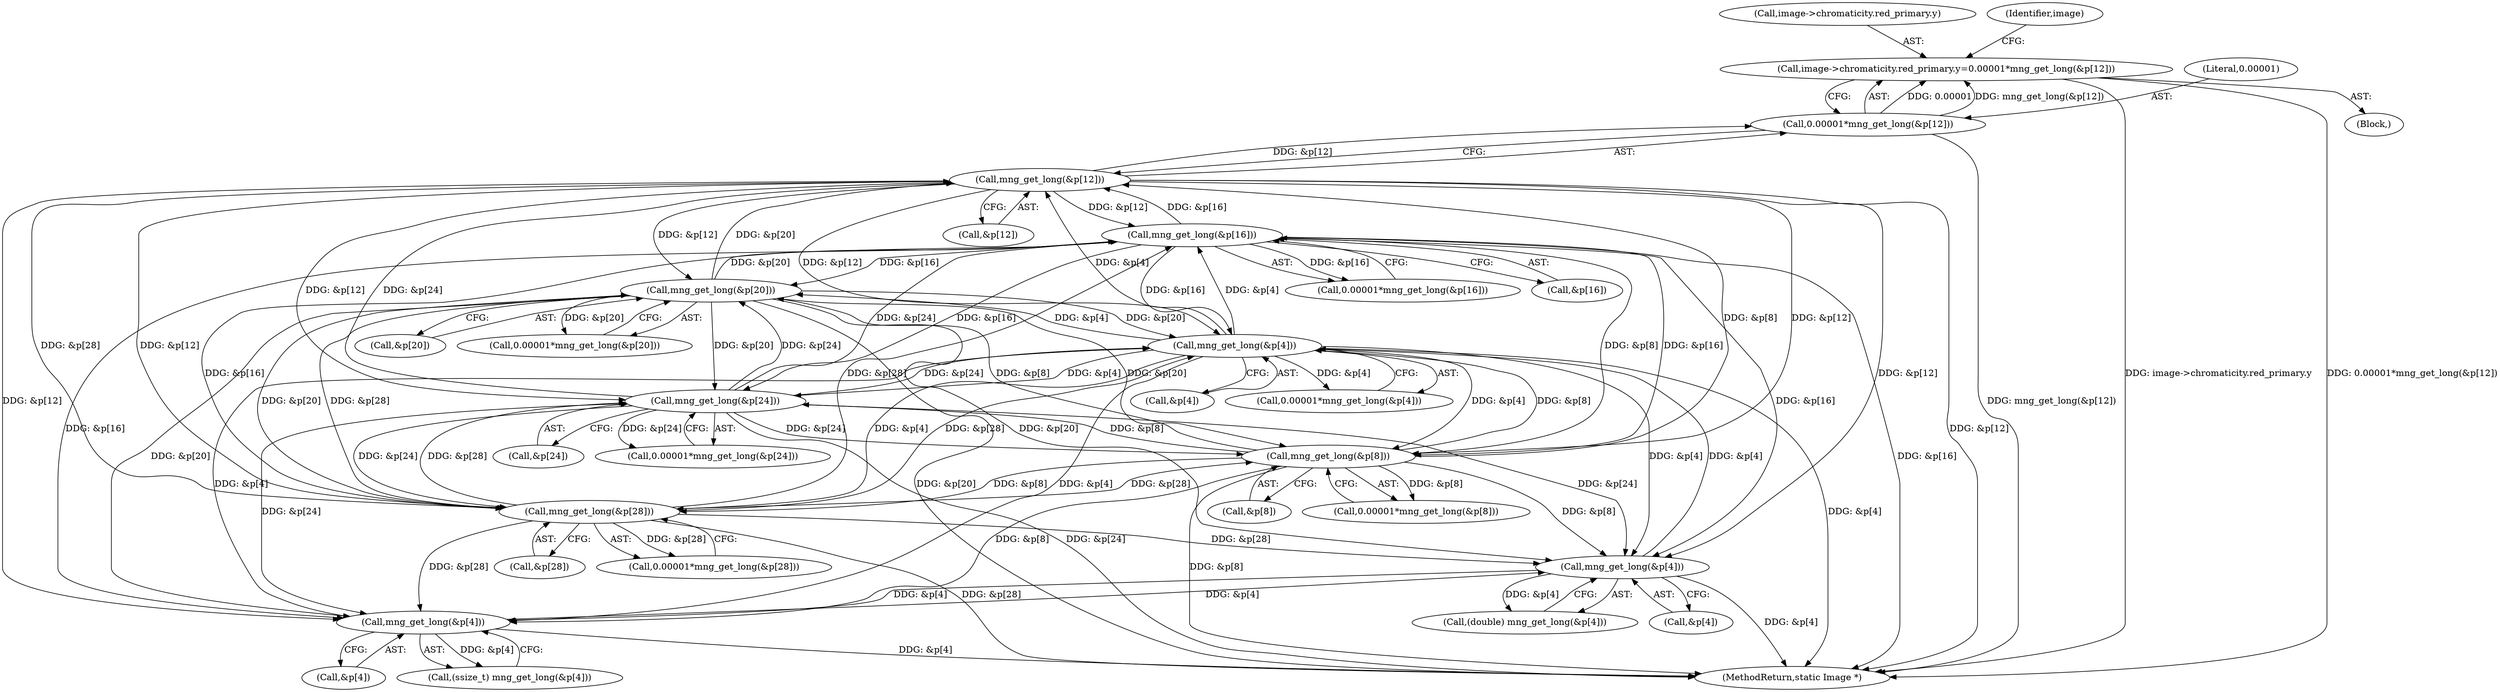 digraph "0_ImageMagick_9eedb5660f1704cde8e8cd784c5c2a09dd2fd60f@pointer" {
"1001232" [label="(Call,image->chromaticity.red_primary.y=0.00001*mng_get_long(&p[12]))"];
"1001240" [label="(Call,0.00001*mng_get_long(&p[12]))"];
"1001242" [label="(Call,mng_get_long(&p[12]))"];
"1001257" [label="(Call,mng_get_long(&p[16]))"];
"1001272" [label="(Call,mng_get_long(&p[20]))"];
"1001212" [label="(Call,mng_get_long(&p[4]))"];
"1001287" [label="(Call,mng_get_long(&p[24]))"];
"1001227" [label="(Call,mng_get_long(&p[8]))"];
"1001302" [label="(Call,mng_get_long(&p[28]))"];
"1001452" [label="(Call,mng_get_long(&p[4]))"];
"1001518" [label="(Call,mng_get_long(&p[4]))"];
"1001516" [label="(Call,(double) mng_get_long(&p[4]))"];
"1001212" [label="(Call,mng_get_long(&p[4]))"];
"1001257" [label="(Call,mng_get_long(&p[16]))"];
"1001255" [label="(Call,0.00001*mng_get_long(&p[16]))"];
"1001243" [label="(Call,&p[12])"];
"1001189" [label="(Block,)"];
"1001242" [label="(Call,mng_get_long(&p[12]))"];
"1001240" [label="(Call,0.00001*mng_get_long(&p[12]))"];
"1001272" [label="(Call,mng_get_long(&p[20]))"];
"1001452" [label="(Call,mng_get_long(&p[4]))"];
"1001287" [label="(Call,mng_get_long(&p[24]))"];
"1001300" [label="(Call,0.00001*mng_get_long(&p[28]))"];
"1001233" [label="(Call,image->chromaticity.red_primary.y)"];
"1001251" [label="(Identifier,image)"];
"1001453" [label="(Call,&p[4])"];
"1001210" [label="(Call,0.00001*mng_get_long(&p[4]))"];
"1001518" [label="(Call,mng_get_long(&p[4]))"];
"1001241" [label="(Literal,0.00001)"];
"1001303" [label="(Call,&p[28])"];
"1001270" [label="(Call,0.00001*mng_get_long(&p[20]))"];
"1001519" [label="(Call,&p[4])"];
"1002175" [label="(MethodReturn,static Image *)"];
"1001228" [label="(Call,&p[8])"];
"1001302" [label="(Call,mng_get_long(&p[28]))"];
"1001288" [label="(Call,&p[24])"];
"1001285" [label="(Call,0.00001*mng_get_long(&p[24]))"];
"1001225" [label="(Call,0.00001*mng_get_long(&p[8]))"];
"1001213" [label="(Call,&p[4])"];
"1001450" [label="(Call,(ssize_t) mng_get_long(&p[4]))"];
"1001258" [label="(Call,&p[16])"];
"1001232" [label="(Call,image->chromaticity.red_primary.y=0.00001*mng_get_long(&p[12]))"];
"1001227" [label="(Call,mng_get_long(&p[8]))"];
"1001273" [label="(Call,&p[20])"];
"1001232" -> "1001189"  [label="AST: "];
"1001232" -> "1001240"  [label="CFG: "];
"1001233" -> "1001232"  [label="AST: "];
"1001240" -> "1001232"  [label="AST: "];
"1001251" -> "1001232"  [label="CFG: "];
"1001232" -> "1002175"  [label="DDG: image->chromaticity.red_primary.y"];
"1001232" -> "1002175"  [label="DDG: 0.00001*mng_get_long(&p[12])"];
"1001240" -> "1001232"  [label="DDG: 0.00001"];
"1001240" -> "1001232"  [label="DDG: mng_get_long(&p[12])"];
"1001240" -> "1001242"  [label="CFG: "];
"1001241" -> "1001240"  [label="AST: "];
"1001242" -> "1001240"  [label="AST: "];
"1001240" -> "1002175"  [label="DDG: mng_get_long(&p[12])"];
"1001242" -> "1001240"  [label="DDG: &p[12]"];
"1001242" -> "1001243"  [label="CFG: "];
"1001243" -> "1001242"  [label="AST: "];
"1001242" -> "1002175"  [label="DDG: &p[12]"];
"1001242" -> "1001212"  [label="DDG: &p[12]"];
"1001242" -> "1001227"  [label="DDG: &p[12]"];
"1001257" -> "1001242"  [label="DDG: &p[16]"];
"1001272" -> "1001242"  [label="DDG: &p[20]"];
"1001212" -> "1001242"  [label="DDG: &p[4]"];
"1001287" -> "1001242"  [label="DDG: &p[24]"];
"1001227" -> "1001242"  [label="DDG: &p[8]"];
"1001302" -> "1001242"  [label="DDG: &p[28]"];
"1001242" -> "1001257"  [label="DDG: &p[12]"];
"1001242" -> "1001272"  [label="DDG: &p[12]"];
"1001242" -> "1001287"  [label="DDG: &p[12]"];
"1001242" -> "1001302"  [label="DDG: &p[12]"];
"1001242" -> "1001452"  [label="DDG: &p[12]"];
"1001242" -> "1001518"  [label="DDG: &p[12]"];
"1001257" -> "1001255"  [label="AST: "];
"1001257" -> "1001258"  [label="CFG: "];
"1001258" -> "1001257"  [label="AST: "];
"1001255" -> "1001257"  [label="CFG: "];
"1001257" -> "1002175"  [label="DDG: &p[16]"];
"1001257" -> "1001212"  [label="DDG: &p[16]"];
"1001257" -> "1001227"  [label="DDG: &p[16]"];
"1001257" -> "1001255"  [label="DDG: &p[16]"];
"1001272" -> "1001257"  [label="DDG: &p[20]"];
"1001212" -> "1001257"  [label="DDG: &p[4]"];
"1001287" -> "1001257"  [label="DDG: &p[24]"];
"1001227" -> "1001257"  [label="DDG: &p[8]"];
"1001302" -> "1001257"  [label="DDG: &p[28]"];
"1001257" -> "1001272"  [label="DDG: &p[16]"];
"1001257" -> "1001287"  [label="DDG: &p[16]"];
"1001257" -> "1001302"  [label="DDG: &p[16]"];
"1001257" -> "1001452"  [label="DDG: &p[16]"];
"1001257" -> "1001518"  [label="DDG: &p[16]"];
"1001272" -> "1001270"  [label="AST: "];
"1001272" -> "1001273"  [label="CFG: "];
"1001273" -> "1001272"  [label="AST: "];
"1001270" -> "1001272"  [label="CFG: "];
"1001272" -> "1002175"  [label="DDG: &p[20]"];
"1001272" -> "1001212"  [label="DDG: &p[20]"];
"1001272" -> "1001227"  [label="DDG: &p[20]"];
"1001272" -> "1001270"  [label="DDG: &p[20]"];
"1001212" -> "1001272"  [label="DDG: &p[4]"];
"1001287" -> "1001272"  [label="DDG: &p[24]"];
"1001227" -> "1001272"  [label="DDG: &p[8]"];
"1001302" -> "1001272"  [label="DDG: &p[28]"];
"1001272" -> "1001287"  [label="DDG: &p[20]"];
"1001272" -> "1001302"  [label="DDG: &p[20]"];
"1001272" -> "1001452"  [label="DDG: &p[20]"];
"1001272" -> "1001518"  [label="DDG: &p[20]"];
"1001212" -> "1001210"  [label="AST: "];
"1001212" -> "1001213"  [label="CFG: "];
"1001213" -> "1001212"  [label="AST: "];
"1001210" -> "1001212"  [label="CFG: "];
"1001212" -> "1002175"  [label="DDG: &p[4]"];
"1001212" -> "1001210"  [label="DDG: &p[4]"];
"1001287" -> "1001212"  [label="DDG: &p[24]"];
"1001452" -> "1001212"  [label="DDG: &p[4]"];
"1001227" -> "1001212"  [label="DDG: &p[8]"];
"1001302" -> "1001212"  [label="DDG: &p[28]"];
"1001518" -> "1001212"  [label="DDG: &p[4]"];
"1001212" -> "1001227"  [label="DDG: &p[4]"];
"1001212" -> "1001287"  [label="DDG: &p[4]"];
"1001212" -> "1001302"  [label="DDG: &p[4]"];
"1001212" -> "1001452"  [label="DDG: &p[4]"];
"1001212" -> "1001518"  [label="DDG: &p[4]"];
"1001287" -> "1001285"  [label="AST: "];
"1001287" -> "1001288"  [label="CFG: "];
"1001288" -> "1001287"  [label="AST: "];
"1001285" -> "1001287"  [label="CFG: "];
"1001287" -> "1002175"  [label="DDG: &p[24]"];
"1001287" -> "1001227"  [label="DDG: &p[24]"];
"1001287" -> "1001285"  [label="DDG: &p[24]"];
"1001227" -> "1001287"  [label="DDG: &p[8]"];
"1001302" -> "1001287"  [label="DDG: &p[28]"];
"1001287" -> "1001302"  [label="DDG: &p[24]"];
"1001287" -> "1001452"  [label="DDG: &p[24]"];
"1001287" -> "1001518"  [label="DDG: &p[24]"];
"1001227" -> "1001225"  [label="AST: "];
"1001227" -> "1001228"  [label="CFG: "];
"1001228" -> "1001227"  [label="AST: "];
"1001225" -> "1001227"  [label="CFG: "];
"1001227" -> "1002175"  [label="DDG: &p[8]"];
"1001227" -> "1001225"  [label="DDG: &p[8]"];
"1001302" -> "1001227"  [label="DDG: &p[28]"];
"1001227" -> "1001302"  [label="DDG: &p[8]"];
"1001227" -> "1001452"  [label="DDG: &p[8]"];
"1001227" -> "1001518"  [label="DDG: &p[8]"];
"1001302" -> "1001300"  [label="AST: "];
"1001302" -> "1001303"  [label="CFG: "];
"1001303" -> "1001302"  [label="AST: "];
"1001300" -> "1001302"  [label="CFG: "];
"1001302" -> "1002175"  [label="DDG: &p[28]"];
"1001302" -> "1001300"  [label="DDG: &p[28]"];
"1001302" -> "1001452"  [label="DDG: &p[28]"];
"1001302" -> "1001518"  [label="DDG: &p[28]"];
"1001452" -> "1001450"  [label="AST: "];
"1001452" -> "1001453"  [label="CFG: "];
"1001453" -> "1001452"  [label="AST: "];
"1001450" -> "1001452"  [label="CFG: "];
"1001452" -> "1002175"  [label="DDG: &p[4]"];
"1001452" -> "1001450"  [label="DDG: &p[4]"];
"1001518" -> "1001452"  [label="DDG: &p[4]"];
"1001452" -> "1001518"  [label="DDG: &p[4]"];
"1001518" -> "1001516"  [label="AST: "];
"1001518" -> "1001519"  [label="CFG: "];
"1001519" -> "1001518"  [label="AST: "];
"1001516" -> "1001518"  [label="CFG: "];
"1001518" -> "1002175"  [label="DDG: &p[4]"];
"1001518" -> "1001516"  [label="DDG: &p[4]"];
}
